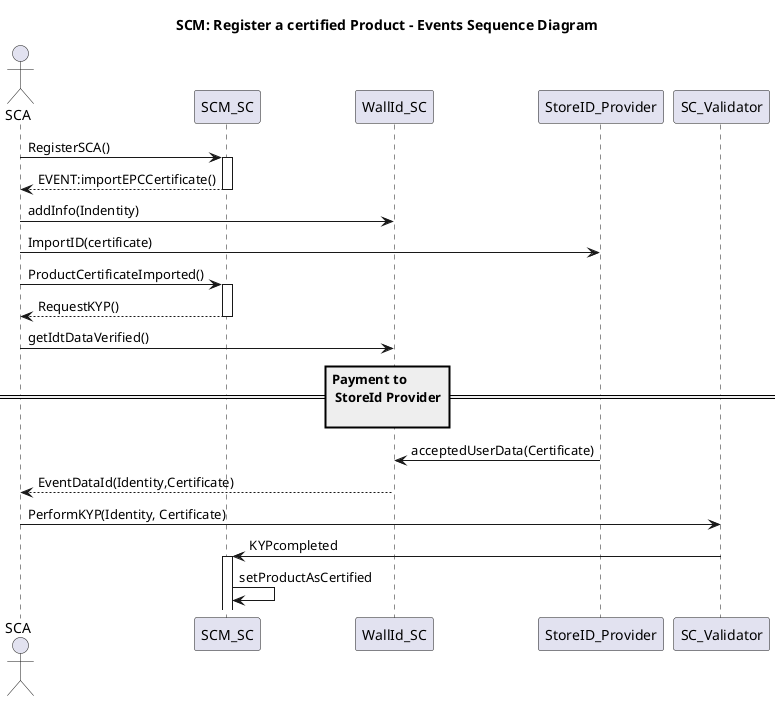 
@startuml
title SCM: Register a certified Product - Events Sequence Diagram
actor SCA
SCA -> SCM_SC: RegisterSCA()
activate SCM_SC
SCM_SC --> SCA: EVENT:importEPCCertificate()
deactivate SCM_SC
SCA -> WallId_SC: addInfo(Indentity)
SCA -> StoreID_Provider: ImportID(certificate)
SCA -> SCM_SC: ProductCertificateImported()
activate SCM_SC
SCM_SC --> SCA: RequestKYP()
deactivate SCM_SC
SCA -> WallId_SC: getIdtDataVerified()
== Payment to\n StoreId Provider\n ==
StoreID_Provider -> WallId_SC: acceptedUserData(Certificate)
 WallId_SC --> SCA: EventDataId(Identity,Certificate)
SCA -> SC_Validator: PerformKYP(Identity, Certificate)
SC_Validator -> SCM_SC: KYPcompleted
activate SCM_SC
SCM_SC -> SCM_SC: setProductAsCertified
@enduml
